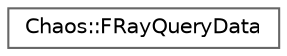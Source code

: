 digraph "Graphical Class Hierarchy"
{
 // INTERACTIVE_SVG=YES
 // LATEX_PDF_SIZE
  bgcolor="transparent";
  edge [fontname=Helvetica,fontsize=10,labelfontname=Helvetica,labelfontsize=10];
  node [fontname=Helvetica,fontsize=10,shape=box,height=0.2,width=0.4];
  rankdir="LR";
  Node0 [id="Node000000",label="Chaos::FRayQueryData",height=0.2,width=0.4,color="grey40", fillcolor="white", style="filled",URL="$de/d83/structChaos_1_1FRayQueryData.html",tooltip=" "];
}
